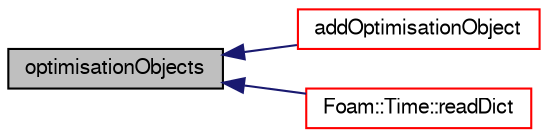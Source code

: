 digraph "optimisationObjects"
{
  bgcolor="transparent";
  edge [fontname="FreeSans",fontsize="10",labelfontname="FreeSans",labelfontsize="10"];
  node [fontname="FreeSans",fontsize="10",shape=record];
  rankdir="LR";
  Node6727 [label="optimisationObjects",height=0.2,width=0.4,color="black", fillcolor="grey75", style="filled", fontcolor="black"];
  Node6727 -> Node6728 [dir="back",color="midnightblue",fontsize="10",style="solid",fontname="FreeSans"];
  Node6728 [label="addOptimisationObject",height=0.2,width=0.4,color="red",URL="$a21163.html#a6eddc51e7248c6785ecaabc32e065f4e",tooltip="Register optimisation switch read/write object. "];
  Node6727 -> Node6730 [dir="back",color="midnightblue",fontsize="10",style="solid",fontname="FreeSans"];
  Node6730 [label="Foam::Time::readDict",height=0.2,width=0.4,color="red",URL="$a26350.html#a09f8bbb748b599cf713fa2e07ec7e0b4",tooltip="Read the control dictionary and set the write controls etc. "];
}
